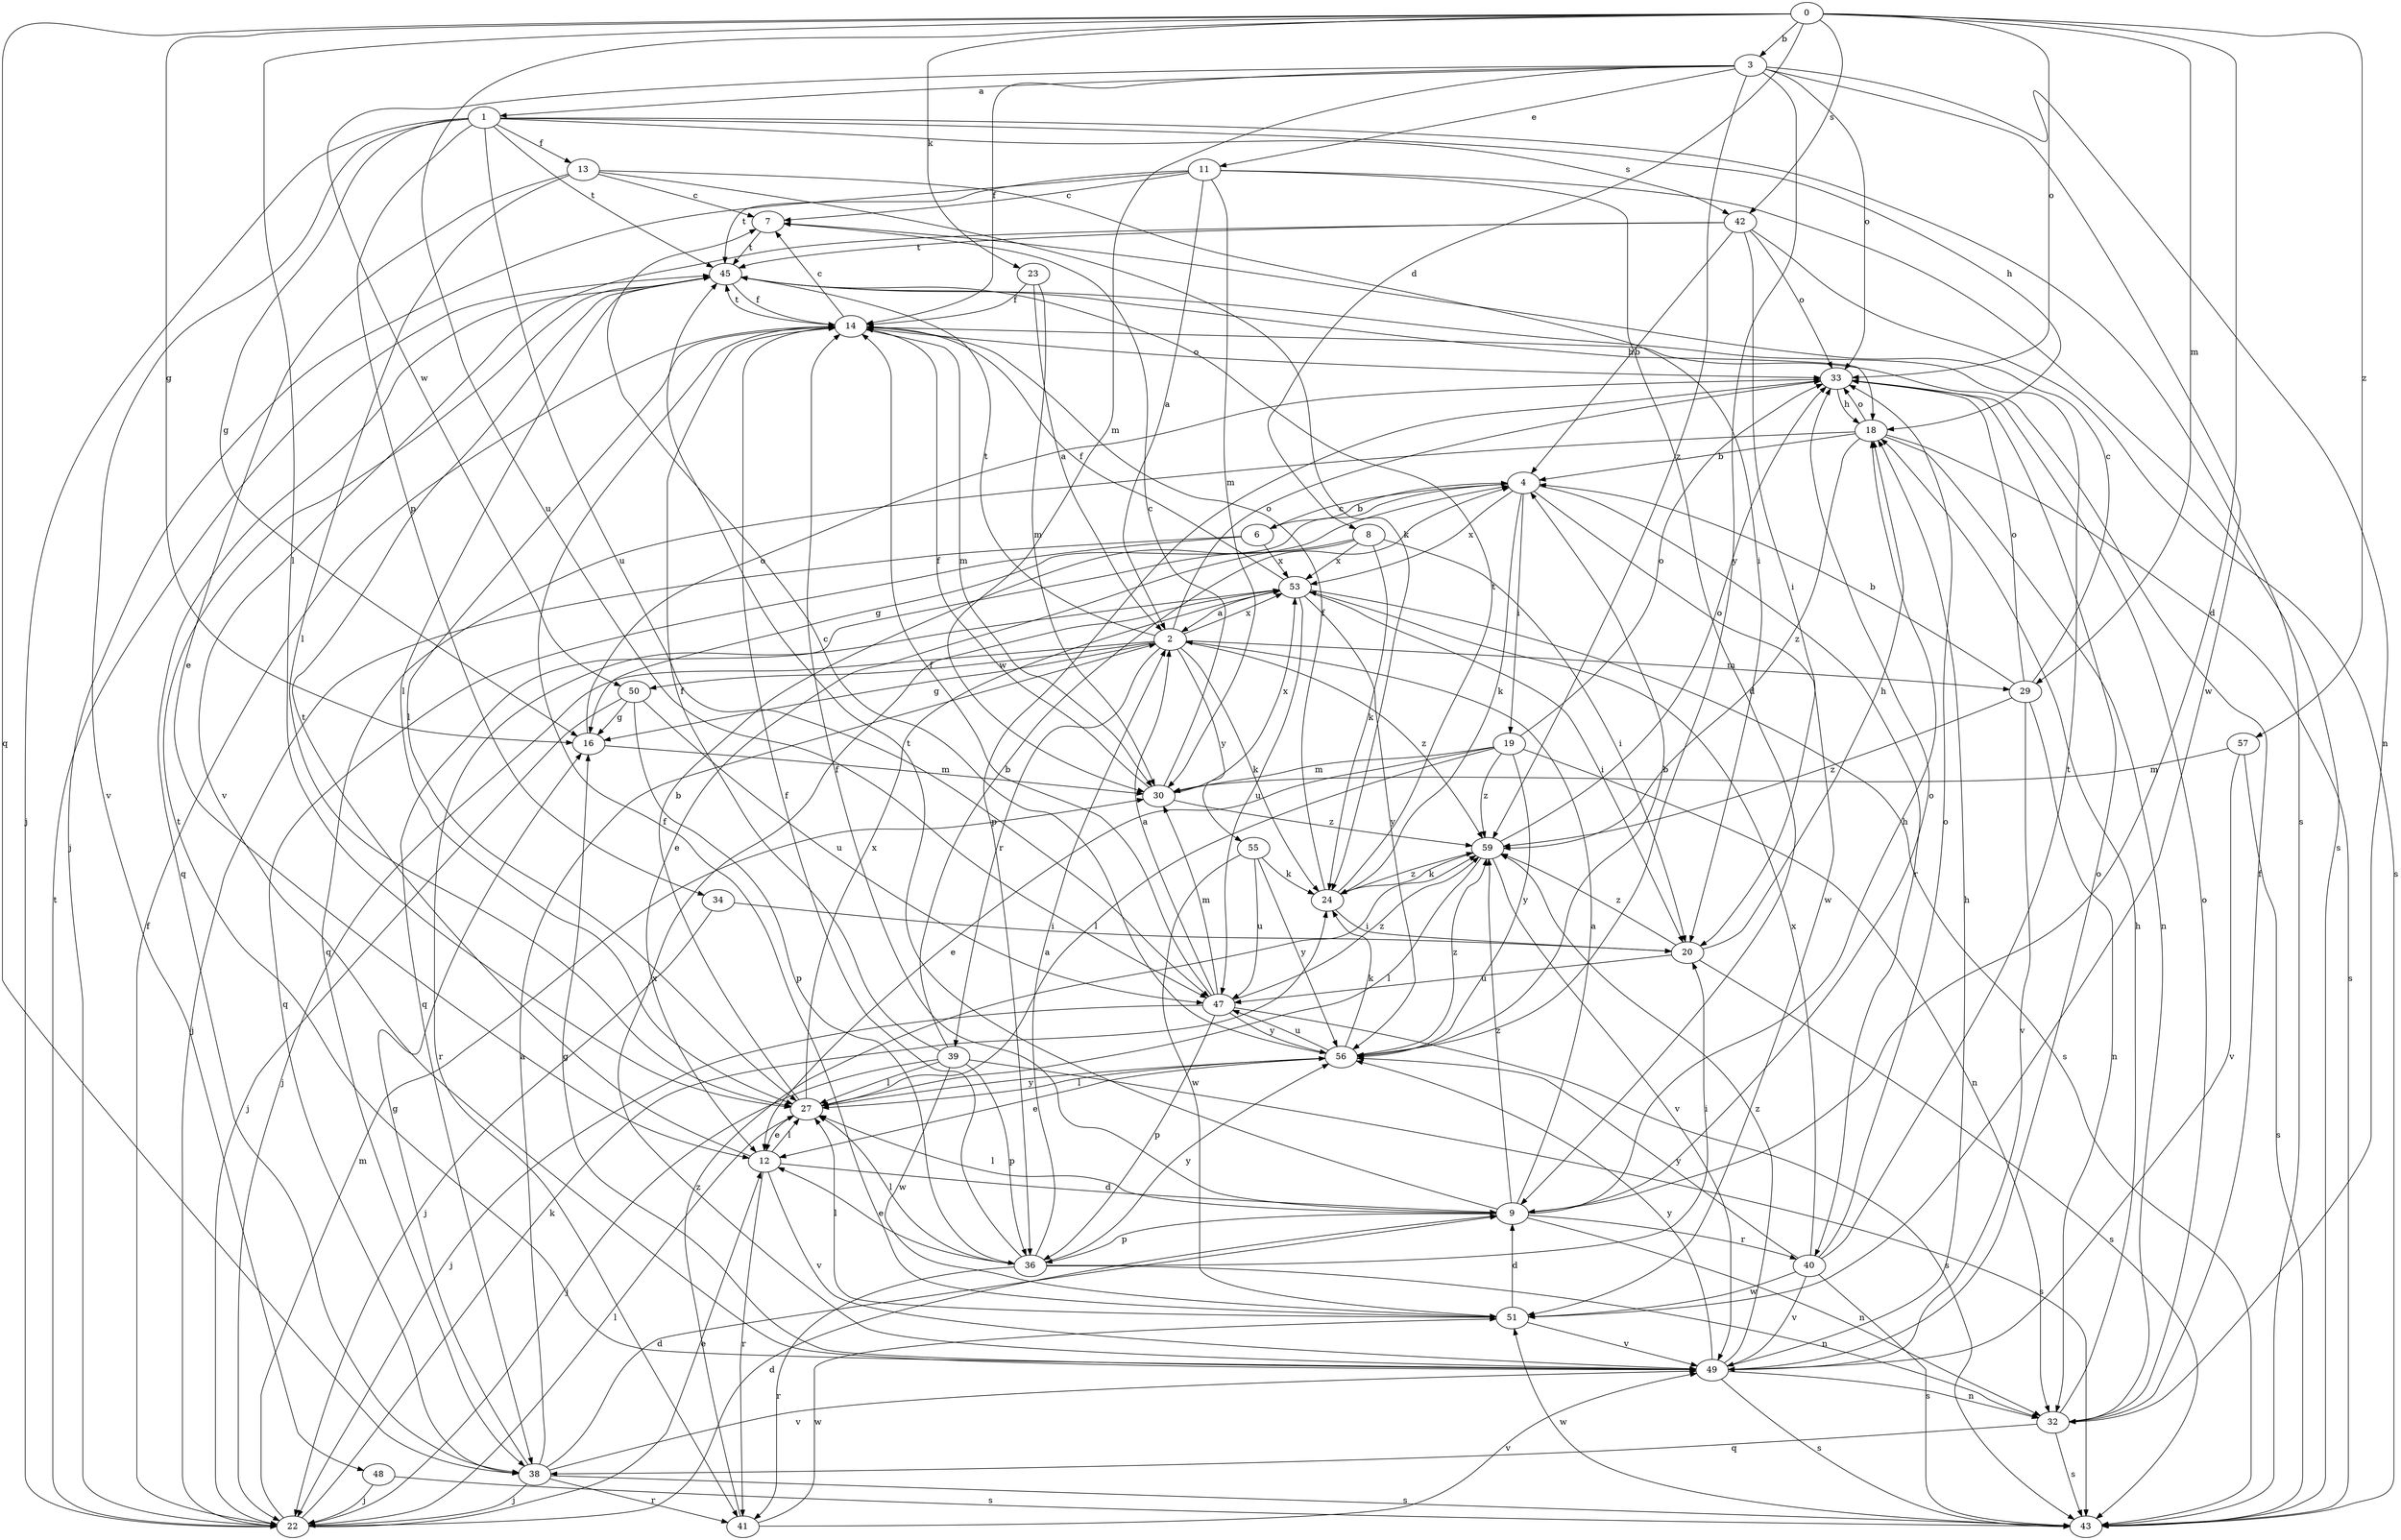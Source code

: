 strict digraph  {
0;
1;
2;
3;
4;
6;
7;
8;
9;
11;
12;
13;
14;
16;
18;
19;
20;
22;
23;
24;
27;
29;
30;
32;
33;
34;
36;
38;
39;
40;
41;
42;
43;
45;
47;
48;
49;
50;
51;
53;
55;
56;
57;
59;
0 -> 3  [label=b];
0 -> 8  [label=d];
0 -> 9  [label=d];
0 -> 16  [label=g];
0 -> 23  [label=k];
0 -> 27  [label=l];
0 -> 29  [label=m];
0 -> 33  [label=o];
0 -> 38  [label=q];
0 -> 42  [label=s];
0 -> 47  [label=u];
0 -> 57  [label=z];
1 -> 13  [label=f];
1 -> 16  [label=g];
1 -> 18  [label=h];
1 -> 22  [label=j];
1 -> 34  [label=p];
1 -> 42  [label=s];
1 -> 43  [label=s];
1 -> 45  [label=t];
1 -> 47  [label=u];
1 -> 48  [label=v];
2 -> 16  [label=g];
2 -> 22  [label=j];
2 -> 24  [label=k];
2 -> 29  [label=m];
2 -> 33  [label=o];
2 -> 39  [label=r];
2 -> 45  [label=t];
2 -> 50  [label=w];
2 -> 53  [label=x];
2 -> 55  [label=y];
2 -> 59  [label=z];
3 -> 1  [label=a];
3 -> 11  [label=e];
3 -> 14  [label=f];
3 -> 30  [label=m];
3 -> 32  [label=n];
3 -> 33  [label=o];
3 -> 50  [label=w];
3 -> 51  [label=w];
3 -> 56  [label=y];
3 -> 59  [label=z];
4 -> 6  [label=c];
4 -> 16  [label=g];
4 -> 19  [label=i];
4 -> 24  [label=k];
4 -> 40  [label=r];
4 -> 51  [label=w];
4 -> 53  [label=x];
6 -> 4  [label=b];
6 -> 22  [label=j];
6 -> 38  [label=q];
6 -> 53  [label=x];
7 -> 45  [label=t];
8 -> 12  [label=e];
8 -> 20  [label=i];
8 -> 24  [label=k];
8 -> 38  [label=q];
8 -> 53  [label=x];
9 -> 2  [label=a];
9 -> 14  [label=f];
9 -> 18  [label=h];
9 -> 27  [label=l];
9 -> 32  [label=n];
9 -> 33  [label=o];
9 -> 36  [label=p];
9 -> 40  [label=r];
9 -> 45  [label=t];
9 -> 59  [label=z];
11 -> 2  [label=a];
11 -> 7  [label=c];
11 -> 9  [label=d];
11 -> 22  [label=j];
11 -> 30  [label=m];
11 -> 43  [label=s];
11 -> 45  [label=t];
12 -> 9  [label=d];
12 -> 27  [label=l];
12 -> 41  [label=r];
12 -> 45  [label=t];
12 -> 49  [label=v];
13 -> 7  [label=c];
13 -> 12  [label=e];
13 -> 20  [label=i];
13 -> 24  [label=k];
13 -> 27  [label=l];
14 -> 7  [label=c];
14 -> 27  [label=l];
14 -> 30  [label=m];
14 -> 33  [label=o];
14 -> 45  [label=t];
16 -> 30  [label=m];
16 -> 33  [label=o];
18 -> 4  [label=b];
18 -> 32  [label=n];
18 -> 33  [label=o];
18 -> 38  [label=q];
18 -> 43  [label=s];
18 -> 59  [label=z];
19 -> 12  [label=e];
19 -> 27  [label=l];
19 -> 30  [label=m];
19 -> 32  [label=n];
19 -> 33  [label=o];
19 -> 56  [label=y];
19 -> 59  [label=z];
20 -> 18  [label=h];
20 -> 43  [label=s];
20 -> 47  [label=u];
20 -> 59  [label=z];
22 -> 9  [label=d];
22 -> 12  [label=e];
22 -> 14  [label=f];
22 -> 24  [label=k];
22 -> 27  [label=l];
22 -> 30  [label=m];
22 -> 45  [label=t];
23 -> 2  [label=a];
23 -> 14  [label=f];
23 -> 30  [label=m];
24 -> 14  [label=f];
24 -> 20  [label=i];
24 -> 45  [label=t];
24 -> 59  [label=z];
27 -> 4  [label=b];
27 -> 12  [label=e];
27 -> 53  [label=x];
27 -> 56  [label=y];
29 -> 4  [label=b];
29 -> 7  [label=c];
29 -> 32  [label=n];
29 -> 33  [label=o];
29 -> 49  [label=v];
29 -> 59  [label=z];
30 -> 7  [label=c];
30 -> 14  [label=f];
30 -> 53  [label=x];
30 -> 59  [label=z];
32 -> 14  [label=f];
32 -> 18  [label=h];
32 -> 33  [label=o];
32 -> 38  [label=q];
32 -> 43  [label=s];
33 -> 18  [label=h];
33 -> 36  [label=p];
34 -> 20  [label=i];
34 -> 22  [label=j];
36 -> 2  [label=a];
36 -> 12  [label=e];
36 -> 14  [label=f];
36 -> 20  [label=i];
36 -> 27  [label=l];
36 -> 32  [label=n];
36 -> 41  [label=r];
36 -> 56  [label=y];
38 -> 2  [label=a];
38 -> 9  [label=d];
38 -> 16  [label=g];
38 -> 22  [label=j];
38 -> 41  [label=r];
38 -> 43  [label=s];
38 -> 49  [label=v];
39 -> 4  [label=b];
39 -> 14  [label=f];
39 -> 22  [label=j];
39 -> 27  [label=l];
39 -> 36  [label=p];
39 -> 43  [label=s];
39 -> 51  [label=w];
40 -> 33  [label=o];
40 -> 43  [label=s];
40 -> 45  [label=t];
40 -> 49  [label=v];
40 -> 51  [label=w];
40 -> 53  [label=x];
40 -> 56  [label=y];
41 -> 49  [label=v];
41 -> 51  [label=w];
41 -> 59  [label=z];
42 -> 4  [label=b];
42 -> 20  [label=i];
42 -> 33  [label=o];
42 -> 43  [label=s];
42 -> 45  [label=t];
42 -> 49  [label=v];
43 -> 51  [label=w];
45 -> 14  [label=f];
45 -> 18  [label=h];
45 -> 27  [label=l];
45 -> 38  [label=q];
47 -> 2  [label=a];
47 -> 14  [label=f];
47 -> 22  [label=j];
47 -> 30  [label=m];
47 -> 36  [label=p];
47 -> 43  [label=s];
47 -> 56  [label=y];
47 -> 59  [label=z];
48 -> 22  [label=j];
48 -> 43  [label=s];
49 -> 16  [label=g];
49 -> 18  [label=h];
49 -> 32  [label=n];
49 -> 33  [label=o];
49 -> 43  [label=s];
49 -> 45  [label=t];
49 -> 53  [label=x];
49 -> 56  [label=y];
49 -> 59  [label=z];
50 -> 16  [label=g];
50 -> 22  [label=j];
50 -> 36  [label=p];
50 -> 47  [label=u];
51 -> 9  [label=d];
51 -> 14  [label=f];
51 -> 27  [label=l];
51 -> 49  [label=v];
53 -> 2  [label=a];
53 -> 14  [label=f];
53 -> 20  [label=i];
53 -> 41  [label=r];
53 -> 43  [label=s];
53 -> 47  [label=u];
53 -> 56  [label=y];
55 -> 24  [label=k];
55 -> 47  [label=u];
55 -> 51  [label=w];
55 -> 56  [label=y];
56 -> 4  [label=b];
56 -> 7  [label=c];
56 -> 12  [label=e];
56 -> 24  [label=k];
56 -> 27  [label=l];
56 -> 47  [label=u];
56 -> 59  [label=z];
57 -> 30  [label=m];
57 -> 43  [label=s];
57 -> 49  [label=v];
59 -> 24  [label=k];
59 -> 27  [label=l];
59 -> 33  [label=o];
59 -> 49  [label=v];
}
